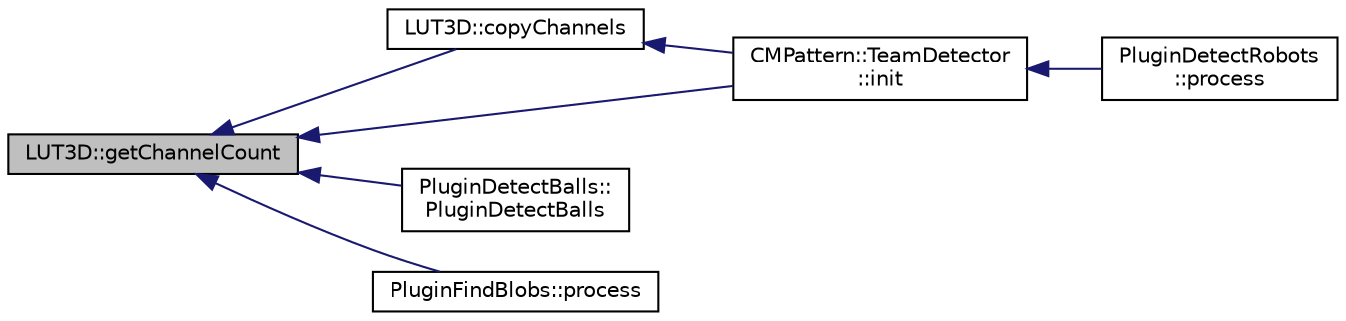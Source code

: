 digraph "LUT3D::getChannelCount"
{
 // INTERACTIVE_SVG=YES
  edge [fontname="Helvetica",fontsize="10",labelfontname="Helvetica",labelfontsize="10"];
  node [fontname="Helvetica",fontsize="10",shape=record];
  rankdir="LR";
  Node1 [label="LUT3D::getChannelCount",height=0.2,width=0.4,color="black", fillcolor="grey75", style="filled", fontcolor="black"];
  Node1 -> Node2 [dir="back",color="midnightblue",fontsize="10",style="solid",fontname="Helvetica"];
  Node2 [label="LUT3D::copyChannels",height=0.2,width=0.4,color="black", fillcolor="white", style="filled",URL="$d7/d15/class_l_u_t3_d.html#a94c3a63391376842a9e08f84b822178d"];
  Node2 -> Node3 [dir="back",color="midnightblue",fontsize="10",style="solid",fontname="Helvetica"];
  Node3 [label="CMPattern::TeamDetector\l::init",height=0.2,width=0.4,color="black", fillcolor="white", style="filled",URL="$d2/dbb/class_c_m_pattern_1_1_team_detector.html#a2fec71a2c4f6e948c8ed879c95734b3f"];
  Node3 -> Node4 [dir="back",color="midnightblue",fontsize="10",style="solid",fontname="Helvetica"];
  Node4 [label="PluginDetectRobots\l::process",height=0.2,width=0.4,color="black", fillcolor="white", style="filled",URL="$de/d27/class_plugin_detect_robots.html#adcea998497d6d8c3de23ec75f993d3dc"];
  Node1 -> Node3 [dir="back",color="midnightblue",fontsize="10",style="solid",fontname="Helvetica"];
  Node1 -> Node5 [dir="back",color="midnightblue",fontsize="10",style="solid",fontname="Helvetica"];
  Node5 [label="PluginDetectBalls::\lPluginDetectBalls",height=0.2,width=0.4,color="black", fillcolor="white", style="filled",URL="$da/d5c/class_plugin_detect_balls.html#a86ec1fb8ced7c54bdfb4cb3b837c6846"];
  Node1 -> Node6 [dir="back",color="midnightblue",fontsize="10",style="solid",fontname="Helvetica"];
  Node6 [label="PluginFindBlobs::process",height=0.2,width=0.4,color="black", fillcolor="white", style="filled",URL="$d4/d88/class_plugin_find_blobs.html#a41ea8f1fcf4d0ca0b8119b5946fc1441"];
}
